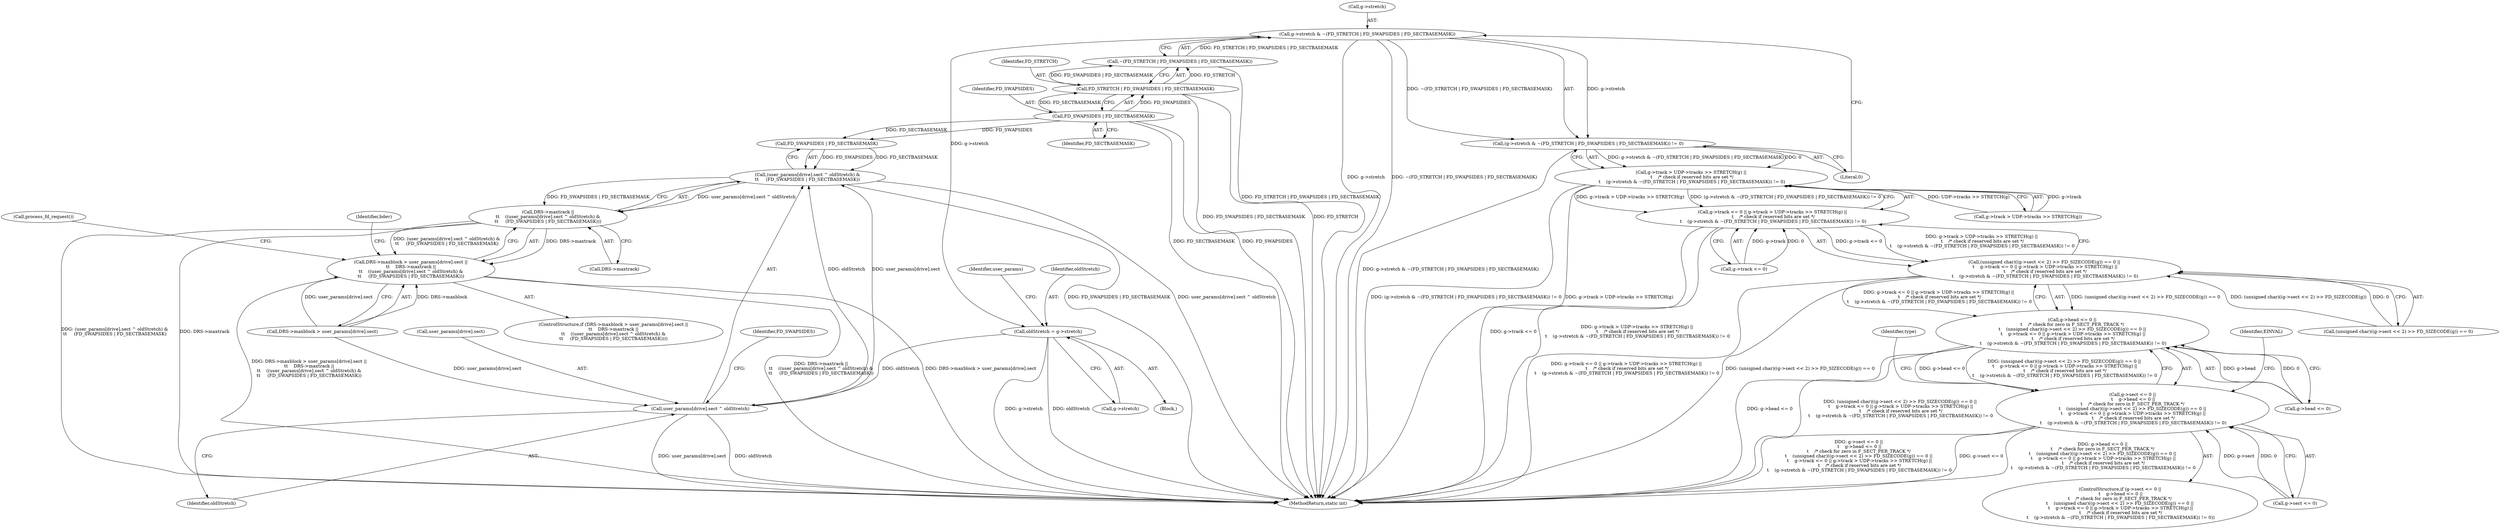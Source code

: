 digraph "0_linux_f3554aeb991214cbfafd17d55e2bfddb50282e32@pointer" {
"1000157" [label="(Call,g->stretch & ~(FD_STRETCH | FD_SWAPSIDES | FD_SECTBASEMASK))"];
"1000161" [label="(Call,~(FD_STRETCH | FD_SWAPSIDES | FD_SECTBASEMASK))"];
"1000162" [label="(Call,FD_STRETCH | FD_SWAPSIDES | FD_SECTBASEMASK)"];
"1000164" [label="(Call,FD_SWAPSIDES | FD_SECTBASEMASK)"];
"1000156" [label="(Call,(g->stretch & ~(FD_STRETCH | FD_SWAPSIDES | FD_SECTBASEMASK)) != 0)"];
"1000145" [label="(Call,g->track > UDP->tracks >> STRETCH(g) ||\n \t    /* check if reserved bits are set */\n \t    (g->stretch & ~(FD_STRETCH | FD_SWAPSIDES | FD_SECTBASEMASK)) != 0)"];
"1000139" [label="(Call,g->track <= 0 || g->track > UDP->tracks >> STRETCH(g) ||\n \t    /* check if reserved bits are set */\n \t    (g->stretch & ~(FD_STRETCH | FD_SWAPSIDES | FD_SECTBASEMASK)) != 0)"];
"1000126" [label="(Call,(unsigned char)((g->sect << 2) >> FD_SIZECODE(g)) == 0 ||\n \t    g->track <= 0 || g->track > UDP->tracks >> STRETCH(g) ||\n \t    /* check if reserved bits are set */\n \t    (g->stretch & ~(FD_STRETCH | FD_SWAPSIDES | FD_SECTBASEMASK)) != 0)"];
"1000120" [label="(Call,g->head <= 0 ||\n\t    /* check for zero in F_SECT_PER_TRACK */\n\t    (unsigned char)((g->sect << 2) >> FD_SIZECODE(g)) == 0 ||\n \t    g->track <= 0 || g->track > UDP->tracks >> STRETCH(g) ||\n \t    /* check if reserved bits are set */\n \t    (g->stretch & ~(FD_STRETCH | FD_SWAPSIDES | FD_SECTBASEMASK)) != 0)"];
"1000114" [label="(Call,g->sect <= 0 ||\n \t    g->head <= 0 ||\n\t    /* check for zero in F_SECT_PER_TRACK */\n\t    (unsigned char)((g->sect << 2) >> FD_SIZECODE(g)) == 0 ||\n \t    g->track <= 0 || g->track > UDP->tracks >> STRETCH(g) ||\n \t    /* check if reserved bits are set */\n \t    (g->stretch & ~(FD_STRETCH | FD_SWAPSIDES | FD_SECTBASEMASK)) != 0)"];
"1000299" [label="(Call,oldStretch = g->stretch)"];
"1000370" [label="(Call,user_params[drive].sect ^ oldStretch)"];
"1000369" [label="(Call,(user_params[drive].sect ^ oldStretch) &\n\t\t     (FD_SWAPSIDES | FD_SECTBASEMASK))"];
"1000365" [label="(Call,DRS->maxtrack ||\n\t\t    ((user_params[drive].sect ^ oldStretch) &\n\t\t     (FD_SWAPSIDES | FD_SECTBASEMASK)))"];
"1000355" [label="(Call,DRS->maxblock > user_params[drive].sect ||\n\t\t    DRS->maxtrack ||\n\t\t    ((user_params[drive].sect ^ oldStretch) &\n\t\t     (FD_SWAPSIDES | FD_SECTBASEMASK)))"];
"1000306" [label="(Identifier,user_params)"];
"1000386" [label="(MethodReturn,static int)"];
"1000369" [label="(Call,(user_params[drive].sect ^ oldStretch) &\n\t\t     (FD_SWAPSIDES | FD_SECTBASEMASK))"];
"1000170" [label="(Identifier,EINVAL)"];
"1000139" [label="(Call,g->track <= 0 || g->track > UDP->tracks >> STRETCH(g) ||\n \t    /* check if reserved bits are set */\n \t    (g->stretch & ~(FD_STRETCH | FD_SWAPSIDES | FD_SECTBASEMASK)) != 0)"];
"1000158" [label="(Call,g->stretch)"];
"1000161" [label="(Call,~(FD_STRETCH | FD_SWAPSIDES | FD_SECTBASEMASK))"];
"1000113" [label="(ControlStructure,if (g->sect <= 0 ||\n \t    g->head <= 0 ||\n\t    /* check for zero in F_SECT_PER_TRACK */\n\t    (unsigned char)((g->sect << 2) >> FD_SIZECODE(g)) == 0 ||\n \t    g->track <= 0 || g->track > UDP->tracks >> STRETCH(g) ||\n \t    /* check if reserved bits are set */\n \t    (g->stretch & ~(FD_STRETCH | FD_SWAPSIDES | FD_SECTBASEMASK)) != 0))"];
"1000165" [label="(Identifier,FD_SWAPSIDES)"];
"1000163" [label="(Identifier,FD_STRETCH)"];
"1000114" [label="(Call,g->sect <= 0 ||\n \t    g->head <= 0 ||\n\t    /* check for zero in F_SECT_PER_TRACK */\n\t    (unsigned char)((g->sect << 2) >> FD_SIZECODE(g)) == 0 ||\n \t    g->track <= 0 || g->track > UDP->tracks >> STRETCH(g) ||\n \t    /* check if reserved bits are set */\n \t    (g->stretch & ~(FD_STRETCH | FD_SWAPSIDES | FD_SECTBASEMASK)) != 0)"];
"1000381" [label="(Identifier,bdev)"];
"1000300" [label="(Identifier,oldStretch)"];
"1000172" [label="(Identifier,type)"];
"1000162" [label="(Call,FD_STRETCH | FD_SWAPSIDES | FD_SECTBASEMASK)"];
"1000356" [label="(Call,DRS->maxblock > user_params[drive].sect)"];
"1000120" [label="(Call,g->head <= 0 ||\n\t    /* check for zero in F_SECT_PER_TRACK */\n\t    (unsigned char)((g->sect << 2) >> FD_SIZECODE(g)) == 0 ||\n \t    g->track <= 0 || g->track > UDP->tracks >> STRETCH(g) ||\n \t    /* check if reserved bits are set */\n \t    (g->stretch & ~(FD_STRETCH | FD_SWAPSIDES | FD_SECTBASEMASK)) != 0)"];
"1000167" [label="(Literal,0)"];
"1000156" [label="(Call,(g->stretch & ~(FD_STRETCH | FD_SWAPSIDES | FD_SECTBASEMASK)) != 0)"];
"1000366" [label="(Call,DRS->maxtrack)"];
"1000157" [label="(Call,g->stretch & ~(FD_STRETCH | FD_SWAPSIDES | FD_SECTBASEMASK))"];
"1000115" [label="(Call,g->sect <= 0)"];
"1000276" [label="(Block,)"];
"1000371" [label="(Call,user_params[drive].sect)"];
"1000126" [label="(Call,(unsigned char)((g->sect << 2) >> FD_SIZECODE(g)) == 0 ||\n \t    g->track <= 0 || g->track > UDP->tracks >> STRETCH(g) ||\n \t    /* check if reserved bits are set */\n \t    (g->stretch & ~(FD_STRETCH | FD_SWAPSIDES | FD_SECTBASEMASK)) != 0)"];
"1000301" [label="(Call,g->stretch)"];
"1000378" [label="(Identifier,FD_SWAPSIDES)"];
"1000166" [label="(Identifier,FD_SECTBASEMASK)"];
"1000370" [label="(Call,user_params[drive].sect ^ oldStretch)"];
"1000355" [label="(Call,DRS->maxblock > user_params[drive].sect ||\n\t\t    DRS->maxtrack ||\n\t\t    ((user_params[drive].sect ^ oldStretch) &\n\t\t     (FD_SWAPSIDES | FD_SECTBASEMASK)))"];
"1000354" [label="(ControlStructure,if (DRS->maxblock > user_params[drive].sect ||\n\t\t    DRS->maxtrack ||\n\t\t    ((user_params[drive].sect ^ oldStretch) &\n\t\t     (FD_SWAPSIDES | FD_SECTBASEMASK))))"];
"1000299" [label="(Call,oldStretch = g->stretch)"];
"1000383" [label="(Call,process_fd_request())"];
"1000376" [label="(Identifier,oldStretch)"];
"1000365" [label="(Call,DRS->maxtrack ||\n\t\t    ((user_params[drive].sect ^ oldStretch) &\n\t\t     (FD_SWAPSIDES | FD_SECTBASEMASK)))"];
"1000164" [label="(Call,FD_SWAPSIDES | FD_SECTBASEMASK)"];
"1000127" [label="(Call,(unsigned char)((g->sect << 2) >> FD_SIZECODE(g)) == 0)"];
"1000377" [label="(Call,FD_SWAPSIDES | FD_SECTBASEMASK)"];
"1000121" [label="(Call,g->head <= 0)"];
"1000146" [label="(Call,g->track > UDP->tracks >> STRETCH(g))"];
"1000140" [label="(Call,g->track <= 0)"];
"1000145" [label="(Call,g->track > UDP->tracks >> STRETCH(g) ||\n \t    /* check if reserved bits are set */\n \t    (g->stretch & ~(FD_STRETCH | FD_SWAPSIDES | FD_SECTBASEMASK)) != 0)"];
"1000157" -> "1000156"  [label="AST: "];
"1000157" -> "1000161"  [label="CFG: "];
"1000158" -> "1000157"  [label="AST: "];
"1000161" -> "1000157"  [label="AST: "];
"1000167" -> "1000157"  [label="CFG: "];
"1000157" -> "1000386"  [label="DDG: g->stretch"];
"1000157" -> "1000386"  [label="DDG: ~(FD_STRETCH | FD_SWAPSIDES | FD_SECTBASEMASK)"];
"1000157" -> "1000156"  [label="DDG: g->stretch"];
"1000157" -> "1000156"  [label="DDG: ~(FD_STRETCH | FD_SWAPSIDES | FD_SECTBASEMASK)"];
"1000161" -> "1000157"  [label="DDG: FD_STRETCH | FD_SWAPSIDES | FD_SECTBASEMASK"];
"1000157" -> "1000299"  [label="DDG: g->stretch"];
"1000161" -> "1000162"  [label="CFG: "];
"1000162" -> "1000161"  [label="AST: "];
"1000161" -> "1000386"  [label="DDG: FD_STRETCH | FD_SWAPSIDES | FD_SECTBASEMASK"];
"1000162" -> "1000161"  [label="DDG: FD_STRETCH"];
"1000162" -> "1000161"  [label="DDG: FD_SWAPSIDES | FD_SECTBASEMASK"];
"1000162" -> "1000164"  [label="CFG: "];
"1000163" -> "1000162"  [label="AST: "];
"1000164" -> "1000162"  [label="AST: "];
"1000162" -> "1000386"  [label="DDG: FD_SWAPSIDES | FD_SECTBASEMASK"];
"1000162" -> "1000386"  [label="DDG: FD_STRETCH"];
"1000164" -> "1000162"  [label="DDG: FD_SWAPSIDES"];
"1000164" -> "1000162"  [label="DDG: FD_SECTBASEMASK"];
"1000164" -> "1000166"  [label="CFG: "];
"1000165" -> "1000164"  [label="AST: "];
"1000166" -> "1000164"  [label="AST: "];
"1000164" -> "1000386"  [label="DDG: FD_SECTBASEMASK"];
"1000164" -> "1000386"  [label="DDG: FD_SWAPSIDES"];
"1000164" -> "1000377"  [label="DDG: FD_SWAPSIDES"];
"1000164" -> "1000377"  [label="DDG: FD_SECTBASEMASK"];
"1000156" -> "1000145"  [label="AST: "];
"1000156" -> "1000167"  [label="CFG: "];
"1000167" -> "1000156"  [label="AST: "];
"1000145" -> "1000156"  [label="CFG: "];
"1000156" -> "1000386"  [label="DDG: g->stretch & ~(FD_STRETCH | FD_SWAPSIDES | FD_SECTBASEMASK)"];
"1000156" -> "1000145"  [label="DDG: g->stretch & ~(FD_STRETCH | FD_SWAPSIDES | FD_SECTBASEMASK)"];
"1000156" -> "1000145"  [label="DDG: 0"];
"1000145" -> "1000139"  [label="AST: "];
"1000145" -> "1000146"  [label="CFG: "];
"1000146" -> "1000145"  [label="AST: "];
"1000139" -> "1000145"  [label="CFG: "];
"1000145" -> "1000386"  [label="DDG: (g->stretch & ~(FD_STRETCH | FD_SWAPSIDES | FD_SECTBASEMASK)) != 0"];
"1000145" -> "1000386"  [label="DDG: g->track > UDP->tracks >> STRETCH(g)"];
"1000145" -> "1000139"  [label="DDG: g->track > UDP->tracks >> STRETCH(g)"];
"1000145" -> "1000139"  [label="DDG: (g->stretch & ~(FD_STRETCH | FD_SWAPSIDES | FD_SECTBASEMASK)) != 0"];
"1000146" -> "1000145"  [label="DDG: g->track"];
"1000146" -> "1000145"  [label="DDG: UDP->tracks >> STRETCH(g)"];
"1000139" -> "1000126"  [label="AST: "];
"1000139" -> "1000140"  [label="CFG: "];
"1000140" -> "1000139"  [label="AST: "];
"1000126" -> "1000139"  [label="CFG: "];
"1000139" -> "1000386"  [label="DDG: g->track <= 0"];
"1000139" -> "1000386"  [label="DDG: g->track > UDP->tracks >> STRETCH(g) ||\n \t    /* check if reserved bits are set */\n \t    (g->stretch & ~(FD_STRETCH | FD_SWAPSIDES | FD_SECTBASEMASK)) != 0"];
"1000139" -> "1000126"  [label="DDG: g->track <= 0"];
"1000139" -> "1000126"  [label="DDG: g->track > UDP->tracks >> STRETCH(g) ||\n \t    /* check if reserved bits are set */\n \t    (g->stretch & ~(FD_STRETCH | FD_SWAPSIDES | FD_SECTBASEMASK)) != 0"];
"1000140" -> "1000139"  [label="DDG: g->track"];
"1000140" -> "1000139"  [label="DDG: 0"];
"1000126" -> "1000120"  [label="AST: "];
"1000126" -> "1000127"  [label="CFG: "];
"1000127" -> "1000126"  [label="AST: "];
"1000120" -> "1000126"  [label="CFG: "];
"1000126" -> "1000386"  [label="DDG: g->track <= 0 || g->track > UDP->tracks >> STRETCH(g) ||\n \t    /* check if reserved bits are set */\n \t    (g->stretch & ~(FD_STRETCH | FD_SWAPSIDES | FD_SECTBASEMASK)) != 0"];
"1000126" -> "1000386"  [label="DDG: (unsigned char)((g->sect << 2) >> FD_SIZECODE(g)) == 0"];
"1000126" -> "1000120"  [label="DDG: (unsigned char)((g->sect << 2) >> FD_SIZECODE(g)) == 0"];
"1000126" -> "1000120"  [label="DDG: g->track <= 0 || g->track > UDP->tracks >> STRETCH(g) ||\n \t    /* check if reserved bits are set */\n \t    (g->stretch & ~(FD_STRETCH | FD_SWAPSIDES | FD_SECTBASEMASK)) != 0"];
"1000127" -> "1000126"  [label="DDG: (unsigned char)((g->sect << 2) >> FD_SIZECODE(g))"];
"1000127" -> "1000126"  [label="DDG: 0"];
"1000120" -> "1000114"  [label="AST: "];
"1000120" -> "1000121"  [label="CFG: "];
"1000121" -> "1000120"  [label="AST: "];
"1000114" -> "1000120"  [label="CFG: "];
"1000120" -> "1000386"  [label="DDG: (unsigned char)((g->sect << 2) >> FD_SIZECODE(g)) == 0 ||\n \t    g->track <= 0 || g->track > UDP->tracks >> STRETCH(g) ||\n \t    /* check if reserved bits are set */\n \t    (g->stretch & ~(FD_STRETCH | FD_SWAPSIDES | FD_SECTBASEMASK)) != 0"];
"1000120" -> "1000386"  [label="DDG: g->head <= 0"];
"1000120" -> "1000114"  [label="DDG: g->head <= 0"];
"1000120" -> "1000114"  [label="DDG: (unsigned char)((g->sect << 2) >> FD_SIZECODE(g)) == 0 ||\n \t    g->track <= 0 || g->track > UDP->tracks >> STRETCH(g) ||\n \t    /* check if reserved bits are set */\n \t    (g->stretch & ~(FD_STRETCH | FD_SWAPSIDES | FD_SECTBASEMASK)) != 0"];
"1000121" -> "1000120"  [label="DDG: g->head"];
"1000121" -> "1000120"  [label="DDG: 0"];
"1000114" -> "1000113"  [label="AST: "];
"1000114" -> "1000115"  [label="CFG: "];
"1000115" -> "1000114"  [label="AST: "];
"1000170" -> "1000114"  [label="CFG: "];
"1000172" -> "1000114"  [label="CFG: "];
"1000114" -> "1000386"  [label="DDG: g->sect <= 0 ||\n \t    g->head <= 0 ||\n\t    /* check for zero in F_SECT_PER_TRACK */\n\t    (unsigned char)((g->sect << 2) >> FD_SIZECODE(g)) == 0 ||\n \t    g->track <= 0 || g->track > UDP->tracks >> STRETCH(g) ||\n \t    /* check if reserved bits are set */\n \t    (g->stretch & ~(FD_STRETCH | FD_SWAPSIDES | FD_SECTBASEMASK)) != 0"];
"1000114" -> "1000386"  [label="DDG: g->sect <= 0"];
"1000114" -> "1000386"  [label="DDG: g->head <= 0 ||\n\t    /* check for zero in F_SECT_PER_TRACK */\n\t    (unsigned char)((g->sect << 2) >> FD_SIZECODE(g)) == 0 ||\n \t    g->track <= 0 || g->track > UDP->tracks >> STRETCH(g) ||\n \t    /* check if reserved bits are set */\n \t    (g->stretch & ~(FD_STRETCH | FD_SWAPSIDES | FD_SECTBASEMASK)) != 0"];
"1000115" -> "1000114"  [label="DDG: g->sect"];
"1000115" -> "1000114"  [label="DDG: 0"];
"1000299" -> "1000276"  [label="AST: "];
"1000299" -> "1000301"  [label="CFG: "];
"1000300" -> "1000299"  [label="AST: "];
"1000301" -> "1000299"  [label="AST: "];
"1000306" -> "1000299"  [label="CFG: "];
"1000299" -> "1000386"  [label="DDG: g->stretch"];
"1000299" -> "1000386"  [label="DDG: oldStretch"];
"1000299" -> "1000370"  [label="DDG: oldStretch"];
"1000370" -> "1000369"  [label="AST: "];
"1000370" -> "1000376"  [label="CFG: "];
"1000371" -> "1000370"  [label="AST: "];
"1000376" -> "1000370"  [label="AST: "];
"1000378" -> "1000370"  [label="CFG: "];
"1000370" -> "1000386"  [label="DDG: oldStretch"];
"1000370" -> "1000386"  [label="DDG: user_params[drive].sect"];
"1000370" -> "1000369"  [label="DDG: user_params[drive].sect"];
"1000370" -> "1000369"  [label="DDG: oldStretch"];
"1000356" -> "1000370"  [label="DDG: user_params[drive].sect"];
"1000369" -> "1000365"  [label="AST: "];
"1000369" -> "1000377"  [label="CFG: "];
"1000377" -> "1000369"  [label="AST: "];
"1000365" -> "1000369"  [label="CFG: "];
"1000369" -> "1000386"  [label="DDG: FD_SWAPSIDES | FD_SECTBASEMASK"];
"1000369" -> "1000386"  [label="DDG: user_params[drive].sect ^ oldStretch"];
"1000369" -> "1000365"  [label="DDG: user_params[drive].sect ^ oldStretch"];
"1000369" -> "1000365"  [label="DDG: FD_SWAPSIDES | FD_SECTBASEMASK"];
"1000377" -> "1000369"  [label="DDG: FD_SWAPSIDES"];
"1000377" -> "1000369"  [label="DDG: FD_SECTBASEMASK"];
"1000365" -> "1000355"  [label="AST: "];
"1000365" -> "1000366"  [label="CFG: "];
"1000366" -> "1000365"  [label="AST: "];
"1000355" -> "1000365"  [label="CFG: "];
"1000365" -> "1000386"  [label="DDG: (user_params[drive].sect ^ oldStretch) &\n\t\t     (FD_SWAPSIDES | FD_SECTBASEMASK)"];
"1000365" -> "1000386"  [label="DDG: DRS->maxtrack"];
"1000365" -> "1000355"  [label="DDG: DRS->maxtrack"];
"1000365" -> "1000355"  [label="DDG: (user_params[drive].sect ^ oldStretch) &\n\t\t     (FD_SWAPSIDES | FD_SECTBASEMASK)"];
"1000355" -> "1000354"  [label="AST: "];
"1000355" -> "1000356"  [label="CFG: "];
"1000356" -> "1000355"  [label="AST: "];
"1000381" -> "1000355"  [label="CFG: "];
"1000383" -> "1000355"  [label="CFG: "];
"1000355" -> "1000386"  [label="DDG: DRS->maxtrack ||\n\t\t    ((user_params[drive].sect ^ oldStretch) &\n\t\t     (FD_SWAPSIDES | FD_SECTBASEMASK))"];
"1000355" -> "1000386"  [label="DDG: DRS->maxblock > user_params[drive].sect"];
"1000355" -> "1000386"  [label="DDG: DRS->maxblock > user_params[drive].sect ||\n\t\t    DRS->maxtrack ||\n\t\t    ((user_params[drive].sect ^ oldStretch) &\n\t\t     (FD_SWAPSIDES | FD_SECTBASEMASK))"];
"1000356" -> "1000355"  [label="DDG: DRS->maxblock"];
"1000356" -> "1000355"  [label="DDG: user_params[drive].sect"];
}
